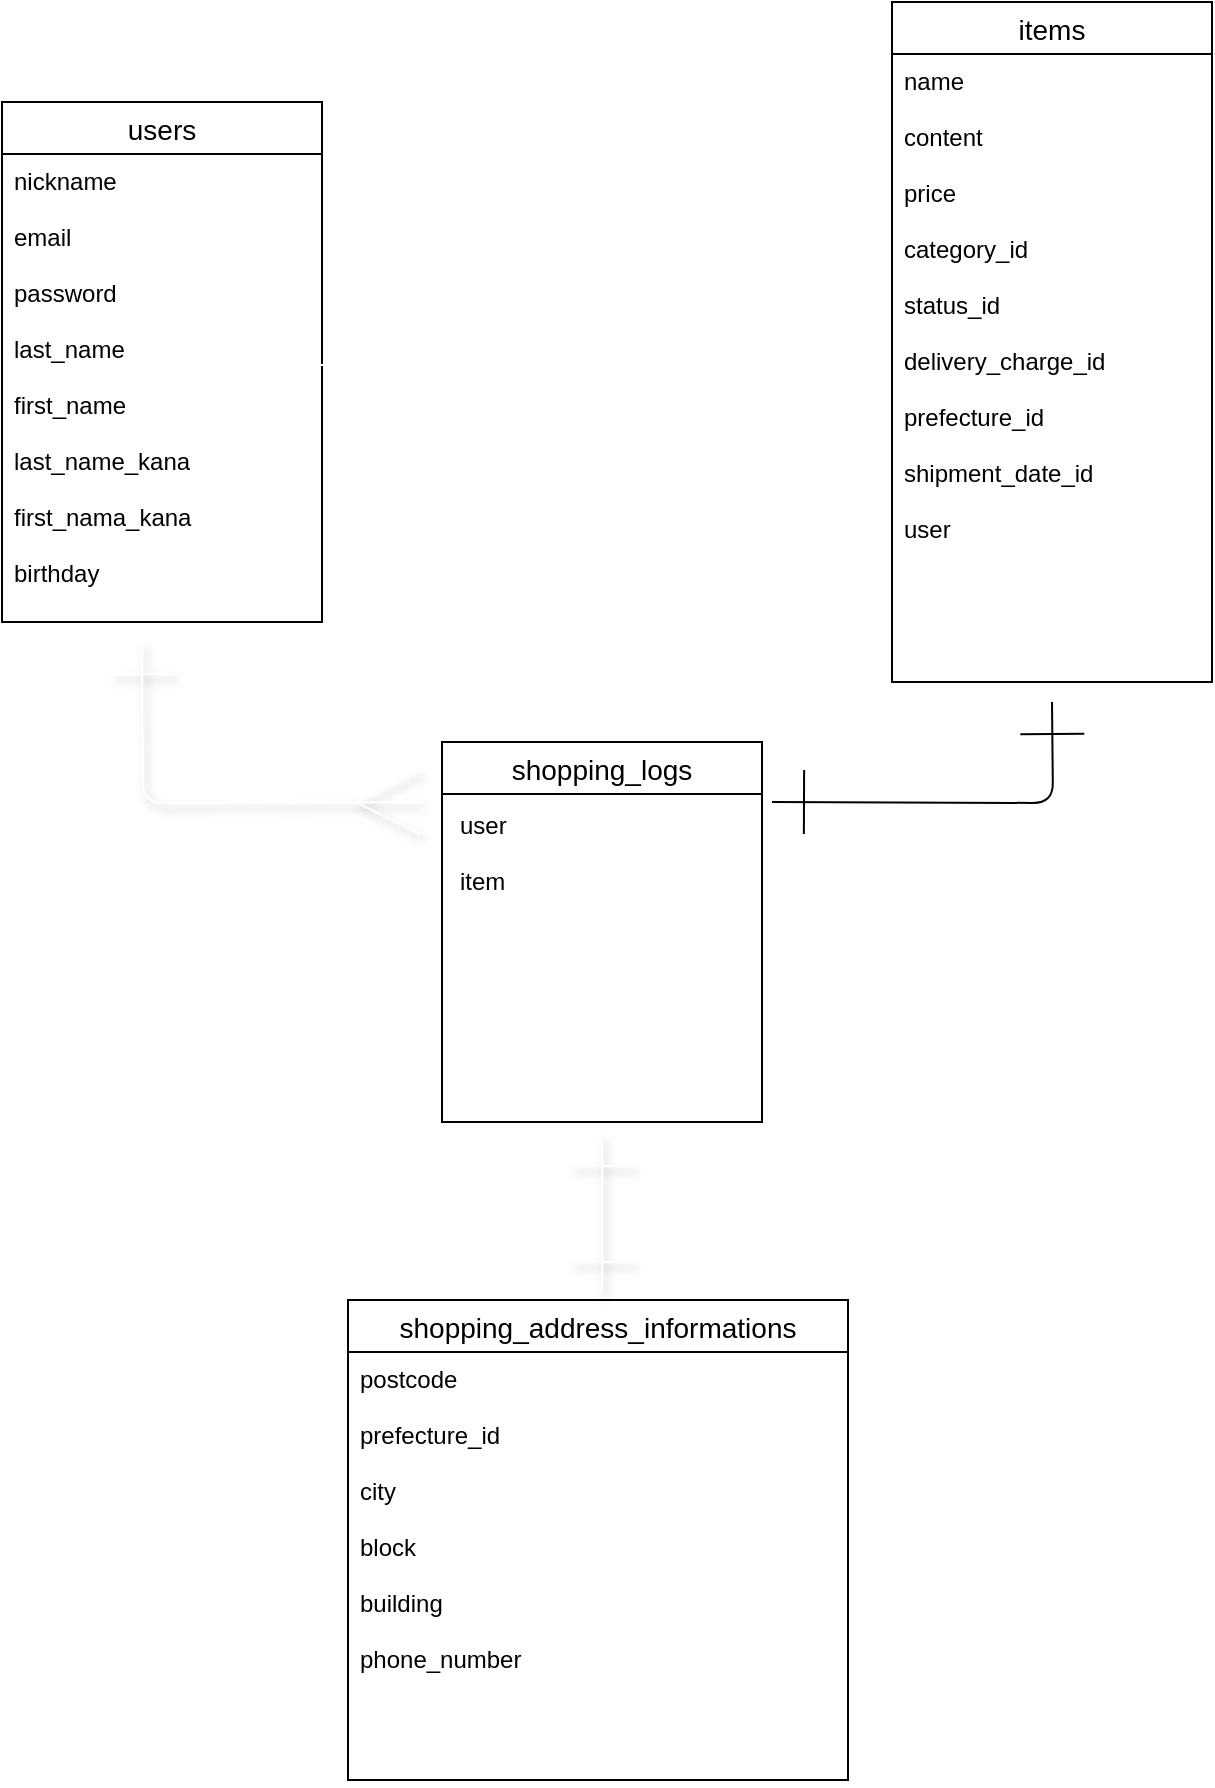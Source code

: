<mxfile>
    <diagram id="pzn2vEGZxCHpnWMabLtu" name="ページ1">
        <mxGraphModel dx="1170" dy="841" grid="1" gridSize="10" guides="1" tooltips="1" connect="1" arrows="1" fold="1" page="1" pageScale="1" pageWidth="827" pageHeight="1169" math="0" shadow="0">
            <root>
                <mxCell id="0"/>
                <mxCell id="1" parent="0"/>
                <mxCell id="2" value="users" style="swimlane;fontStyle=0;childLayout=stackLayout;horizontal=1;startSize=26;horizontalStack=0;resizeParent=1;resizeParentMax=0;resizeLast=0;collapsible=1;marginBottom=0;align=center;fontSize=14;" vertex="1" parent="1">
                    <mxGeometry x="80" y="80" width="160" height="260" as="geometry"/>
                </mxCell>
                <mxCell id="3" value="nickname&#10;&#10;email&#10;&#10;password&#10;&#10;last_name&#10;&#10;first_name&#10;&#10;last_name_kana&#10;&#10;first_nama_kana&#10;&#10;birthday" style="text;strokeColor=none;fillColor=none;spacingLeft=4;spacingRight=4;overflow=hidden;rotatable=0;points=[[0,0.5],[1,0.5]];portConstraint=eastwest;fontSize=12;" vertex="1" parent="2">
                    <mxGeometry y="26" width="160" height="234" as="geometry"/>
                </mxCell>
                <mxCell id="6" value="items" style="swimlane;fontStyle=0;childLayout=stackLayout;horizontal=1;startSize=26;horizontalStack=0;resizeParent=1;resizeParentMax=0;resizeLast=0;collapsible=1;marginBottom=0;align=center;fontSize=14;" vertex="1" parent="1">
                    <mxGeometry x="525" y="30" width="160" height="340" as="geometry"/>
                </mxCell>
                <mxCell id="7" value="name&#10;&#10;content&#10;&#10;price&#10;&#10;category_id&#10;&#10;status_id&#10;&#10;delivery_charge_id&#10;&#10;prefecture_id&#10;&#10;shipment_date_id&#10;&#10;user&#10;" style="text;strokeColor=none;fillColor=none;spacingLeft=4;spacingRight=4;overflow=hidden;rotatable=0;points=[[0,0.5],[1,0.5]];portConstraint=eastwest;fontSize=12;" vertex="1" parent="6">
                    <mxGeometry y="26" width="160" height="314" as="geometry"/>
                </mxCell>
                <mxCell id="22" value="shopping_address_informations" style="swimlane;fontStyle=0;childLayout=stackLayout;horizontal=1;startSize=26;horizontalStack=0;resizeParent=1;resizeParentMax=0;resizeLast=0;collapsible=1;marginBottom=0;align=center;fontSize=14;" vertex="1" parent="1">
                    <mxGeometry x="253" y="679" width="250" height="240" as="geometry"/>
                </mxCell>
                <mxCell id="23" value="postcode&#10;&#10;prefecture_id&#10;&#10;city&#10;&#10;block&#10;&#10;building&#10;&#10;phone_number" style="text;strokeColor=none;fillColor=none;spacingLeft=4;spacingRight=4;overflow=hidden;rotatable=0;points=[[0,0.5],[1,0.5]];portConstraint=eastwest;fontSize=12;" vertex="1" parent="22">
                    <mxGeometry y="26" width="250" height="214" as="geometry"/>
                </mxCell>
                <mxCell id="31" style="edgeStyle=orthogonalEdgeStyle;html=1;strokeWidth=1;startArrow=ERone;startFill=0;endArrow=ERone;endFill=0;startSize=30;endSize=30;elbow=vertical;" edge="1" parent="1">
                    <mxGeometry relative="1" as="geometry">
                        <mxPoint x="605" y="380" as="targetPoint"/>
                        <mxPoint x="465" y="430.0" as="sourcePoint"/>
                    </mxGeometry>
                </mxCell>
                <mxCell id="32" style="edgeStyle=orthogonalEdgeStyle;html=1;strokeColor=#FFFFFF;strokeWidth=1;startArrow=ERmany;startFill=0;endArrow=ERone;endFill=0;startSize=30;endSize=30;elbow=vertical;shadow=1;" edge="1" parent="1">
                    <mxGeometry relative="1" as="geometry">
                        <mxPoint x="150" y="350" as="targetPoint"/>
                        <mxPoint x="289" y="430.0" as="sourcePoint"/>
                    </mxGeometry>
                </mxCell>
                <mxCell id="33" style="edgeStyle=none;html=1;shadow=1;strokeColor=#FFFFFF;strokeWidth=1;startArrow=ERone;startFill=0;endArrow=ERone;endFill=0;startSize=30;endSize=30;elbow=vertical;" edge="1" parent="1">
                    <mxGeometry relative="1" as="geometry">
                        <mxPoint x="380" y="676" as="targetPoint"/>
                        <mxPoint x="380" y="596" as="sourcePoint"/>
                    </mxGeometry>
                </mxCell>
                <mxCell id="24" value="shopping_logs" style="swimlane;fontStyle=0;childLayout=stackLayout;horizontal=1;startSize=26;horizontalStack=0;resizeParent=1;resizeParentMax=0;resizeLast=0;collapsible=1;marginBottom=0;align=center;fontSize=14;" vertex="1" parent="1">
                    <mxGeometry x="300" y="400" width="160" height="190" as="geometry"/>
                </mxCell>
                <mxCell id="29" style="edgeStyle=none;html=1;entryX=-0.012;entryY=0.413;entryDx=0;entryDy=0;entryPerimeter=0;endArrow=ERmany;endFill=0;strokeWidth=1;fillColor=#f5f5f5;strokeColor=#FFFFFF;startArrow=ERone;startFill=0;endSize=30;startSize=30;" edge="1" parent="1">
                    <mxGeometry relative="1" as="geometry">
                        <mxPoint x="239" y="211.454" as="sourcePoint"/>
                        <mxPoint x="517.08" y="213.032" as="targetPoint"/>
                    </mxGeometry>
                </mxCell>
                <mxCell id="35" value="user&#10;&#10;item" style="text;strokeColor=none;fillColor=none;spacingLeft=4;spacingRight=4;overflow=hidden;rotatable=0;points=[[0,0.5],[1,0.5]];portConstraint=eastwest;fontSize=12;" vertex="1" parent="1">
                    <mxGeometry x="303" y="428" width="160" height="162" as="geometry"/>
                </mxCell>
            </root>
        </mxGraphModel>
    </diagram>
</mxfile>